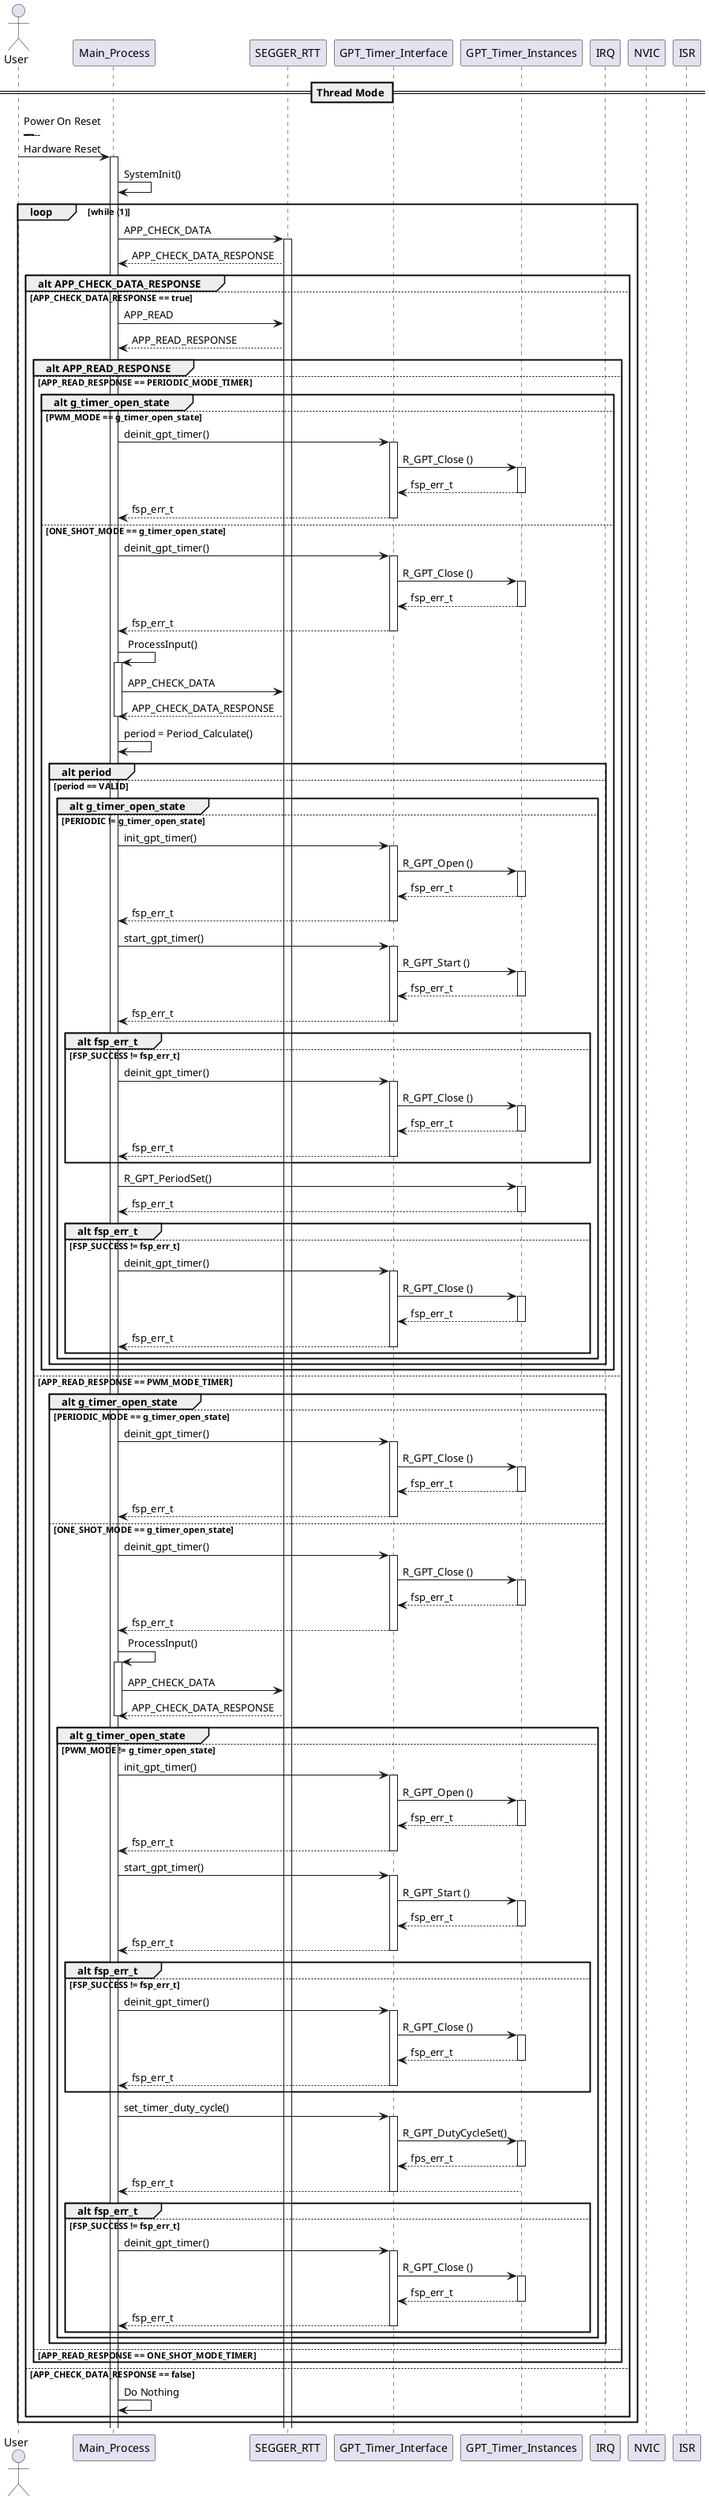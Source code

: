 @startuml

actor User
participant Main_Process as Main
participant SEGGER_RTT
participant GPT_Timer_Interface as GPTIf
participant GPT_Timer_Instances as GPT
participant IRQ
participant NVIC
participant ISR as GPT_Overflow_ISR

== Thread Mode ==
User -> Main: Power On Reset\n-----------------\nHardware Reset
activate Main

Main -> Main : SystemInit()
loop while (1)
    Main -> SEGGER_RTT: APP_CHECK_DATA
    activate SEGGER_RTT
    SEGGER_RTT --> Main: APP_CHECK_DATA_RESPONSE
    group alt APP_CHECK_DATA_RESPONSE 
    else APP_CHECK_DATA_RESPONSE == true
        Main -> SEGGER_RTT: APP_READ
        SEGGER_RTT --> Main: APP_READ_RESPONSE
        group alt APP_READ_RESPONSE
        else APP_READ_RESPONSE == PERIODIC_MODE_TIMER
            group alt g_timer_open_state
            else PWM_MODE == g_timer_open_state
                Main -> GPTIf: deinit_gpt_timer()
                activate GPTIf
                GPTIf -> GPT: R_GPT_Close ()
                activate GPT
                GPT --> GPTIf: fsp_err_t
                deactivate GPT
                GPTIf --> Main: fsp_err_t
                
                deactivate GPTIf
            else ONE_SHOT_MODE == g_timer_open_state
                Main -> GPTIf: deinit_gpt_timer()
                activate GPTIf
                GPTIf -> GPT: R_GPT_Close ()
                activate GPT
                GPT --> GPTIf: fsp_err_t
                deactivate GPT
                GPTIf --> Main: fsp_err_t
                deactivate GPTIf
            Main -> Main: ProcessInput()
            activate Main

            Main -> SEGGER_RTT : APP_CHECK_DATA

            Main<--SEGGER_RTT : APP_CHECK_DATA_RESPONSE
            deactivate Main

            
            Main -> Main: period = Period_Calculate()
            group alt period
            else period == VALID
                group alt g_timer_open_state
                else PERIODIC != g_timer_open_state
                    Main -> GPTIf: init_gpt_timer()
                    activate GPTIf
                    GPTIf -> GPT: R_GPT_Open ()
                    activate GPT
                    GPT --> GPTIf: fsp_err_t
                    deactivate GPT
                    GPTIf --> Main: fsp_err_t
                    deactivate GPTIf
                    'Start Timer
                    Main -> GPTIf: start_gpt_timer()
                    activate GPTIf
                    GPTIf -> GPT: R_GPT_Start ()
                    activate GPT
                    GPT --> GPTIf: fsp_err_t
                    deactivate GPT
                    GPTIf --> Main: fsp_err_t
                    deactivate GPTIf
                    group alt fsp_err_t
                    else FSP_SUCCESS != fsp_err_t
                        Main -> GPTIf: deinit_gpt_timer()
                        activate GPTIf
                        GPTIf -> GPT: R_GPT_Close ()
                        activate GPT
                        GPT --> GPTIf: fsp_err_t
                        deactivate GPT
                        GPTIf --> Main: fsp_err_t
                        deactivate GPTIf
                    
                    end
                    Main -> GPT: R_GPT_PeriodSet()
                    activate GPT
                    Main <-- GPT: fsp_err_t
                    deactivate GPT
                    group alt fsp_err_t
                    else FSP_SUCCESS != fsp_err_t
                        Main -> GPTIf: deinit_gpt_timer()
                        activate GPTIf
                        GPTIf -> GPT: R_GPT_Close ()
                        activate GPT
                        GPT --> GPTIf: fsp_err_t
                        deactivate GPT
                        GPTIf --> Main: fsp_err_t
                        deactivate GPTIf
                    end

                end
            end
            end

        else APP_READ_RESPONSE == PWM_MODE_TIMER
            group alt g_timer_open_state
            else PERIODIC_MODE == g_timer_open_state
                Main -> GPTIf: deinit_gpt_timer()
                activate GPTIf
                GPTIf -> GPT: R_GPT_Close ()
                activate GPT
                GPT --> GPTIf: fsp_err_t
                deactivate GPT
                GPTIf --> Main: fsp_err_t
                
                deactivate GPTIf
            else ONE_SHOT_MODE == g_timer_open_state
                Main -> GPTIf: deinit_gpt_timer()
                activate GPTIf
                GPTIf -> GPT: R_GPT_Close ()
                activate GPT
                GPT --> GPTIf: fsp_err_t
                deactivate GPT
                GPTIf --> Main: fsp_err_t
                deactivate GPTIf
            Main -> Main: ProcessInput()
            activate Main

            Main -> SEGGER_RTT : APP_CHECK_DATA

            Main<--SEGGER_RTT : APP_CHECK_DATA_RESPONSE
            deactivate Main

                group alt g_timer_open_state
                else PWM_MODE != g_timer_open_state
                    Main -> GPTIf: init_gpt_timer()
                    activate GPTIf
                    GPTIf -> GPT: R_GPT_Open ()
                    activate GPT
                    GPT --> GPTIf: fsp_err_t
                    deactivate GPT
                    GPTIf --> Main: fsp_err_t
                    deactivate GPTIf
                    'Start Timer
                    Main -> GPTIf: start_gpt_timer()
                    activate GPTIf
                    GPTIf -> GPT: R_GPT_Start ()
                    activate GPT
                    GPT --> GPTIf: fsp_err_t
                    deactivate GPT
                    GPTIf --> Main: fsp_err_t
                    deactivate GPTIf
                    group alt fsp_err_t
                    else FSP_SUCCESS != fsp_err_t
                        Main -> GPTIf: deinit_gpt_timer()
                        activate GPTIf
                        GPTIf -> GPT: R_GPT_Close ()
                        activate GPT
                        GPT --> GPTIf: fsp_err_t
                        deactivate GPT
                        GPTIf --> Main: fsp_err_t
                        deactivate GPTIf
                    
                    end
                    Main -> GPTIf: set_timer_duty_cycle()
                    activate GPTIf
                    GPTIf -> GPT: R_GPT_DutyCycleSet()
                    activate GPT
                    GPTIf <-- GPT: fps_err_t
                    deactivate GPT
                    Main <-- GPT: fsp_err_t
                    deactivate GPTIf
                    group alt fsp_err_t
                    else FSP_SUCCESS != fsp_err_t
                        Main -> GPTIf: deinit_gpt_timer()
                        activate GPTIf
                        GPTIf -> GPT: R_GPT_Close ()
                        activate GPT
                        GPT --> GPTIf: fsp_err_t
                        deactivate GPT
                        GPTIf --> Main: fsp_err_t
                        deactivate GPTIf
                    end
                    end
                end
        else APP_READ_RESPONSE == ONE_SHOT_MODE_TIMER
        end
    else APP_CHECK_DATA_RESPONSE == false
        Main -> Main: Do Nothing
    end
end






@enduml